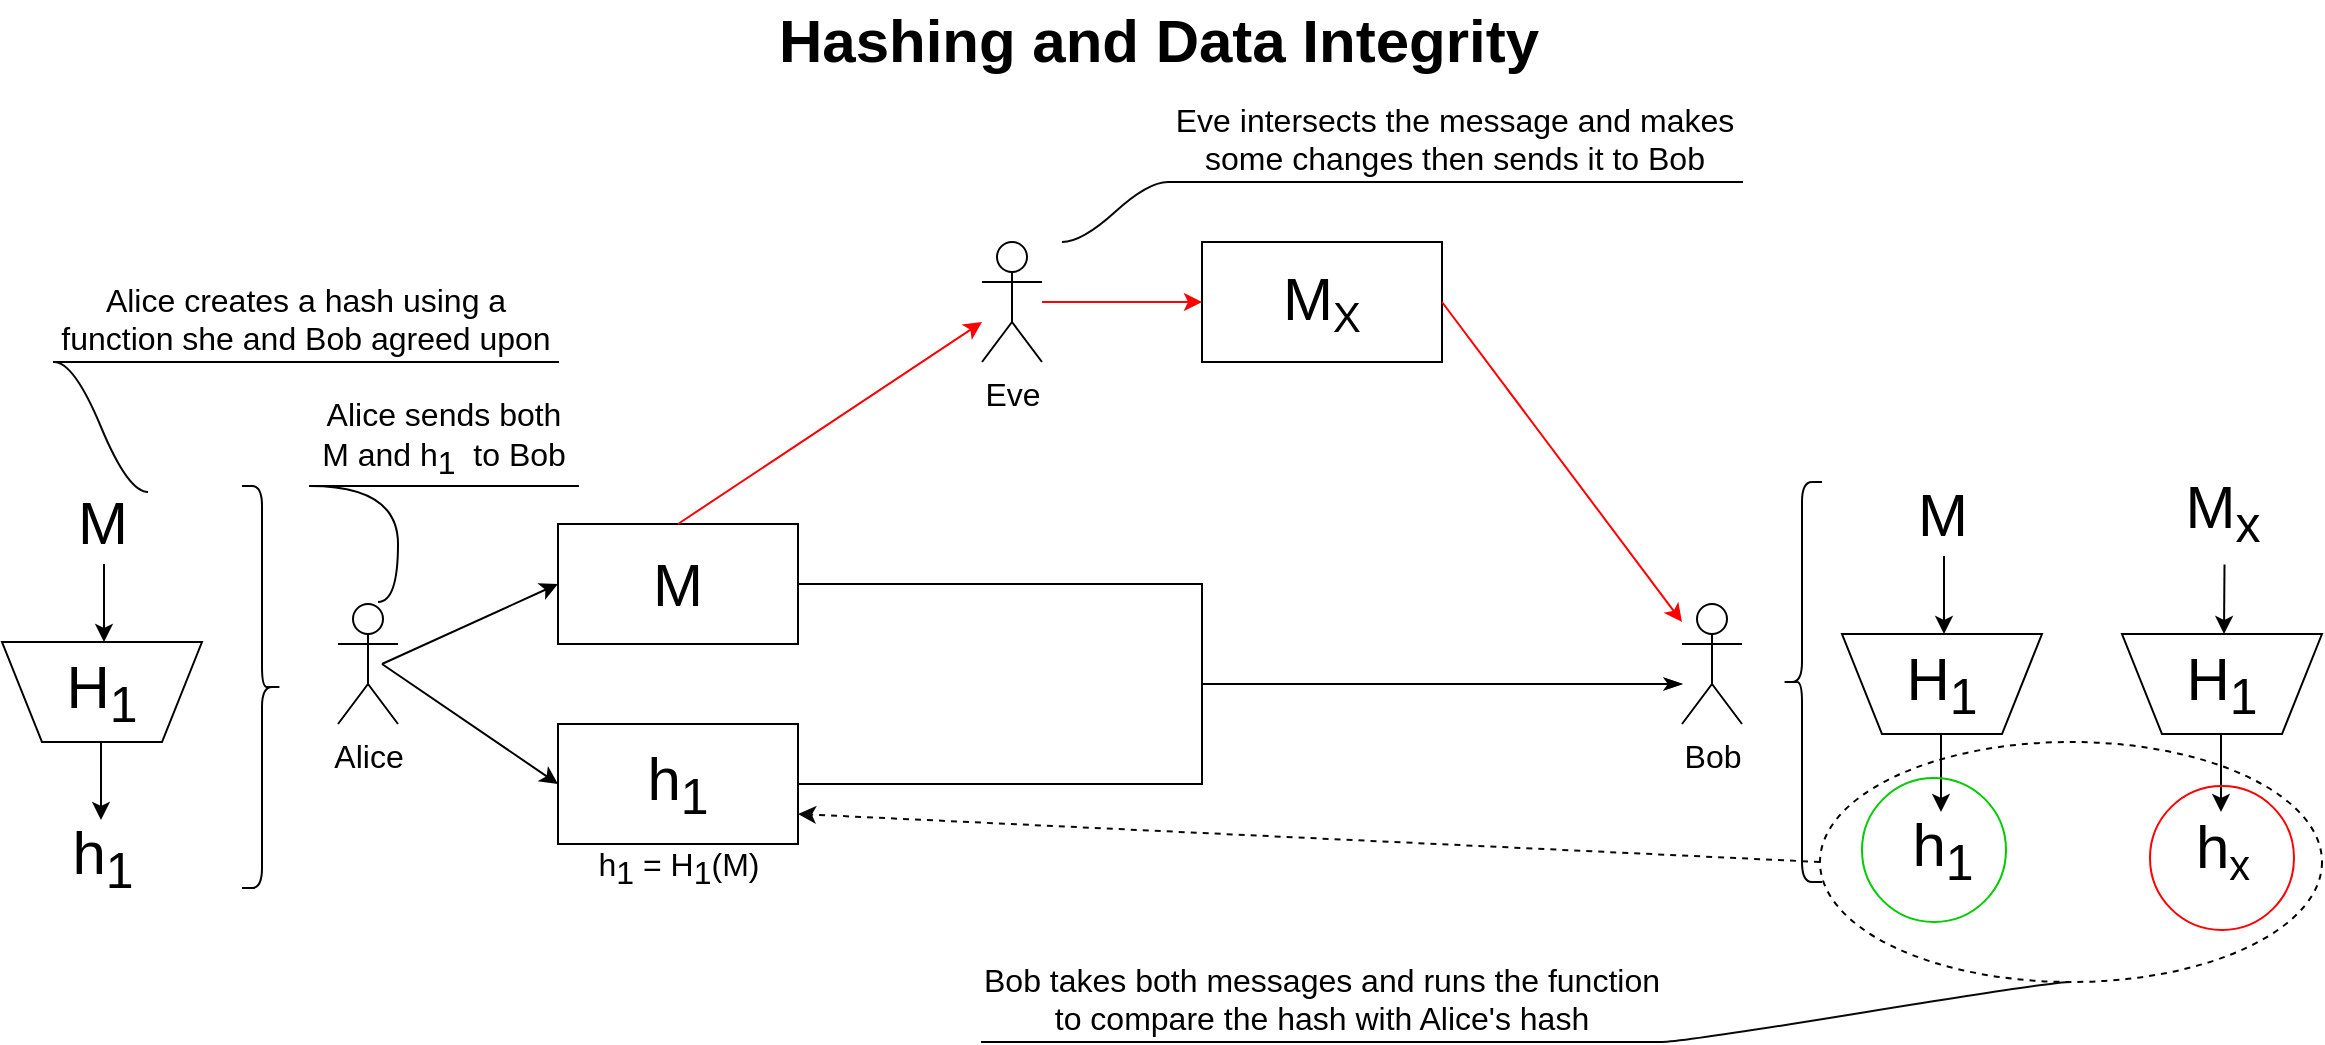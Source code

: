 <mxfile version="12.5.5" type="github">
  <diagram id="MsLEvCX_0FFOzMKQf4Fa" name="Page-1">
    <mxGraphModel dx="1422" dy="745" grid="1" gridSize="10" guides="1" tooltips="1" connect="1" arrows="1" fold="1" page="1" pageScale="1" pageWidth="1169" pageHeight="827" math="0" shadow="0">
      <root>
        <mxCell id="0"/>
        <mxCell id="1" parent="0"/>
        <mxCell id="a1XrPQ4sT1AWdOq16Cd1-1" value="Alice" style="shape=umlActor;verticalLabelPosition=bottom;labelBackgroundColor=#ffffff;verticalAlign=top;html=1;outlineConnect=0;fontSize=16;" parent="1" vertex="1">
          <mxGeometry x="168" y="321" width="30" height="60" as="geometry"/>
        </mxCell>
        <mxCell id="a1XrPQ4sT1AWdOq16Cd1-2" value="Hashing and Data Integrity" style="text;html=1;align=center;verticalAlign=middle;resizable=0;points=[];autosize=1;fontSize=30;fontStyle=1" parent="1" vertex="1">
          <mxGeometry x="378" y="19" width="400" height="40" as="geometry"/>
        </mxCell>
        <mxCell id="a1XrPQ4sT1AWdOq16Cd1-3" value="M" style="text;html=1;align=center;verticalAlign=middle;resizable=0;points=[];autosize=1;fontSize=30;" parent="1" vertex="1">
          <mxGeometry x="30" y="260" width="40" height="40" as="geometry"/>
        </mxCell>
        <mxCell id="a1XrPQ4sT1AWdOq16Cd1-4" value="H&lt;sub&gt;1&lt;/sub&gt;" style="shape=trapezoid;perimeter=trapezoidPerimeter;whiteSpace=wrap;html=1;fontSize=30;direction=west;" parent="1" vertex="1">
          <mxGeometry y="340" width="100" height="50" as="geometry"/>
        </mxCell>
        <mxCell id="a1XrPQ4sT1AWdOq16Cd1-5" value="h&lt;sub&gt;1&lt;/sub&gt;" style="text;html=1;align=center;verticalAlign=middle;resizable=0;points=[];autosize=1;fontSize=30;" parent="1" vertex="1">
          <mxGeometry x="25" y="423" width="50" height="50" as="geometry"/>
        </mxCell>
        <mxCell id="a1XrPQ4sT1AWdOq16Cd1-6" value="" style="endArrow=classic;html=1;fontSize=30;exitX=0.525;exitY=1.025;exitDx=0;exitDy=0;exitPerimeter=0;" parent="1" source="a1XrPQ4sT1AWdOq16Cd1-3" edge="1">
          <mxGeometry width="50" height="50" relative="1" as="geometry">
            <mxPoint x="8" y="540" as="sourcePoint"/>
            <mxPoint x="51" y="340" as="targetPoint"/>
          </mxGeometry>
        </mxCell>
        <mxCell id="a1XrPQ4sT1AWdOq16Cd1-8" value="" style="endArrow=classic;html=1;fontSize=30;exitX=0.525;exitY=1.025;exitDx=0;exitDy=0;exitPerimeter=0;" parent="1" edge="1">
          <mxGeometry width="50" height="50" relative="1" as="geometry">
            <mxPoint x="49.5" y="390" as="sourcePoint"/>
            <mxPoint x="49.5" y="429" as="targetPoint"/>
          </mxGeometry>
        </mxCell>
        <mxCell id="a1XrPQ4sT1AWdOq16Cd1-9" value="h&lt;sub&gt;1&lt;/sub&gt;" style="rounded=0;whiteSpace=wrap;html=1;fontSize=30;" parent="1" vertex="1">
          <mxGeometry x="278" y="381" width="120" height="60" as="geometry"/>
        </mxCell>
        <mxCell id="a1XrPQ4sT1AWdOq16Cd1-11" value="M" style="rounded=0;whiteSpace=wrap;html=1;fontSize=30;" parent="1" vertex="1">
          <mxGeometry x="278" y="281" width="120" height="60" as="geometry"/>
        </mxCell>
        <mxCell id="a1XrPQ4sT1AWdOq16Cd1-13" value="Bob" style="shape=umlActor;verticalLabelPosition=bottom;labelBackgroundColor=#ffffff;verticalAlign=top;html=1;outlineConnect=0;fontSize=16;" parent="1" vertex="1">
          <mxGeometry x="840" y="321" width="30" height="60" as="geometry"/>
        </mxCell>
        <mxCell id="a1XrPQ4sT1AWdOq16Cd1-22" value="" style="edgeStyle=orthogonalEdgeStyle;fontSize=12;html=1;endArrow=classicThin;endFill=1;rounded=0;strokeWidth=1;exitX=1;exitY=0.5;exitDx=0;exitDy=0;" parent="1" source="a1XrPQ4sT1AWdOq16Cd1-11" edge="1">
          <mxGeometry width="60" height="60" relative="1" as="geometry">
            <mxPoint x="500" y="361" as="sourcePoint"/>
            <mxPoint x="840" y="361" as="targetPoint"/>
            <Array as="points">
              <mxPoint x="600" y="311"/>
              <mxPoint x="600" y="361"/>
            </Array>
          </mxGeometry>
        </mxCell>
        <mxCell id="a1XrPQ4sT1AWdOq16Cd1-23" value="" style="edgeStyle=orthogonalEdgeStyle;fontSize=12;html=1;endArrow=classicThin;endFill=1;rounded=0;strokeWidth=1;exitX=1;exitY=0.5;exitDx=0;exitDy=0;" parent="1" source="a1XrPQ4sT1AWdOq16Cd1-9" edge="1">
          <mxGeometry width="60" height="60" relative="1" as="geometry">
            <mxPoint x="408" y="321" as="sourcePoint"/>
            <mxPoint x="840" y="361" as="targetPoint"/>
            <Array as="points">
              <mxPoint x="600" y="411"/>
              <mxPoint x="600" y="361"/>
              <mxPoint x="840" y="361"/>
            </Array>
          </mxGeometry>
        </mxCell>
        <mxCell id="0Is_LELMPdNeTCZzs-sJ-1" value="" style="endArrow=classic;html=1;entryX=0;entryY=0.5;entryDx=0;entryDy=0;" edge="1" parent="1" target="a1XrPQ4sT1AWdOq16Cd1-11">
          <mxGeometry width="50" height="50" relative="1" as="geometry">
            <mxPoint x="190" y="351" as="sourcePoint"/>
            <mxPoint x="60" y="531" as="targetPoint"/>
          </mxGeometry>
        </mxCell>
        <mxCell id="0Is_LELMPdNeTCZzs-sJ-2" value="" style="endArrow=classic;html=1;entryX=0;entryY=0.5;entryDx=0;entryDy=0;" edge="1" parent="1" target="a1XrPQ4sT1AWdOq16Cd1-9">
          <mxGeometry width="50" height="50" relative="1" as="geometry">
            <mxPoint x="190" y="351" as="sourcePoint"/>
            <mxPoint x="288" y="321" as="targetPoint"/>
          </mxGeometry>
        </mxCell>
        <mxCell id="0Is_LELMPdNeTCZzs-sJ-3" value="" style="shape=curlyBracket;whiteSpace=wrap;html=1;rounded=1;rotation=-180;" vertex="1" parent="1">
          <mxGeometry x="120" y="262" width="20" height="201" as="geometry"/>
        </mxCell>
        <mxCell id="0Is_LELMPdNeTCZzs-sJ-4" value="Alice sends both M and h&lt;sub style=&quot;font-size: 16px;&quot;&gt;1&amp;nbsp; &lt;/sub&gt;to Bob" style="whiteSpace=wrap;html=1;shape=partialRectangle;top=0;left=0;bottom=1;right=0;points=[[0,1],[1,1]];strokeColor=#000000;fillColor=none;align=center;verticalAlign=bottom;routingCenterY=0.5;snapToPoint=1;container=1;recursiveResize=0;autosize=1;treeFolding=1;treeMoving=1;fontSize=16;" vertex="1" parent="1">
          <mxGeometry x="154" y="232" width="134" height="30" as="geometry"/>
        </mxCell>
        <mxCell id="0Is_LELMPdNeTCZzs-sJ-5" value="" style="edgeStyle=entityRelationEdgeStyle;startArrow=none;endArrow=none;segment=10;curved=1;entryX=0;entryY=1;entryDx=0;entryDy=0;" edge="1" target="0Is_LELMPdNeTCZzs-sJ-4" parent="1">
          <mxGeometry relative="1" as="geometry">
            <mxPoint x="188" y="320" as="sourcePoint"/>
          </mxGeometry>
        </mxCell>
        <mxCell id="0Is_LELMPdNeTCZzs-sJ-6" value="Eve" style="shape=umlActor;verticalLabelPosition=bottom;labelBackgroundColor=#ffffff;verticalAlign=top;html=1;outlineConnect=0;fontSize=16;" vertex="1" parent="1">
          <mxGeometry x="490" y="140" width="30" height="60" as="geometry"/>
        </mxCell>
        <mxCell id="0Is_LELMPdNeTCZzs-sJ-7" value="" style="endArrow=classic;html=1;exitX=0.5;exitY=0;exitDx=0;exitDy=0;strokeColor=#FF0000;" edge="1" parent="1" source="a1XrPQ4sT1AWdOq16Cd1-11">
          <mxGeometry width="50" height="50" relative="1" as="geometry">
            <mxPoint x="10" y="540" as="sourcePoint"/>
            <mxPoint x="490" y="180" as="targetPoint"/>
          </mxGeometry>
        </mxCell>
        <mxCell id="0Is_LELMPdNeTCZzs-sJ-8" value="&lt;font style=&quot;font-size: 30px&quot;&gt;M&lt;/font&gt;&lt;font style=&quot;font-size: 25px&quot;&gt;&lt;sub&gt;X&lt;/sub&gt;&lt;/font&gt;" style="rounded=0;whiteSpace=wrap;html=1;" vertex="1" parent="1">
          <mxGeometry x="600" y="140" width="120" height="60" as="geometry"/>
        </mxCell>
        <mxCell id="0Is_LELMPdNeTCZzs-sJ-9" value="" style="endArrow=classic;html=1;strokeColor=#FF0000;entryX=0;entryY=0.5;entryDx=0;entryDy=0;" edge="1" parent="1" target="0Is_LELMPdNeTCZzs-sJ-8">
          <mxGeometry width="50" height="50" relative="1" as="geometry">
            <mxPoint x="520" y="170" as="sourcePoint"/>
            <mxPoint x="60" y="490" as="targetPoint"/>
          </mxGeometry>
        </mxCell>
        <mxCell id="0Is_LELMPdNeTCZzs-sJ-10" value="" style="endArrow=classic;html=1;strokeColor=#FF0000;exitX=1;exitY=0.5;exitDx=0;exitDy=0;" edge="1" parent="1" source="0Is_LELMPdNeTCZzs-sJ-8">
          <mxGeometry width="50" height="50" relative="1" as="geometry">
            <mxPoint x="10" y="540" as="sourcePoint"/>
            <mxPoint x="840" y="330" as="targetPoint"/>
          </mxGeometry>
        </mxCell>
        <mxCell id="0Is_LELMPdNeTCZzs-sJ-11" value="Eve intersects the message and makes some changes then sends it to Bob" style="whiteSpace=wrap;html=1;shape=partialRectangle;top=0;left=0;bottom=1;right=0;points=[[0,1],[1,1]];strokeColor=#000000;fillColor=none;align=center;verticalAlign=bottom;routingCenterY=0.5;snapToPoint=1;container=1;recursiveResize=0;autosize=1;treeFolding=1;treeMoving=1;fontSize=16;" vertex="1" parent="1">
          <mxGeometry x="583" y="90" width="287" height="20" as="geometry"/>
        </mxCell>
        <mxCell id="0Is_LELMPdNeTCZzs-sJ-12" value="" style="edgeStyle=entityRelationEdgeStyle;startArrow=none;endArrow=none;segment=10;curved=1;strokeColor=#080808;entryX=0;entryY=1;entryDx=0;entryDy=0;" edge="1" target="0Is_LELMPdNeTCZzs-sJ-11" parent="1">
          <mxGeometry relative="1" as="geometry">
            <mxPoint x="530" y="140" as="sourcePoint"/>
          </mxGeometry>
        </mxCell>
        <mxCell id="0Is_LELMPdNeTCZzs-sJ-13" value="M" style="text;html=1;align=center;verticalAlign=middle;resizable=0;points=[];autosize=1;fontSize=30;" vertex="1" parent="1">
          <mxGeometry x="950" y="256" width="40" height="40" as="geometry"/>
        </mxCell>
        <mxCell id="0Is_LELMPdNeTCZzs-sJ-14" value="H&lt;sub&gt;1&lt;/sub&gt;" style="shape=trapezoid;perimeter=trapezoidPerimeter;whiteSpace=wrap;html=1;fontSize=30;direction=west;" vertex="1" parent="1">
          <mxGeometry x="920" y="336" width="100" height="50" as="geometry"/>
        </mxCell>
        <mxCell id="0Is_LELMPdNeTCZzs-sJ-15" value="h&lt;sub&gt;1&lt;/sub&gt;" style="text;html=1;align=center;verticalAlign=middle;resizable=0;points=[];autosize=1;fontSize=30;" vertex="1" parent="1">
          <mxGeometry x="945" y="419" width="50" height="50" as="geometry"/>
        </mxCell>
        <mxCell id="0Is_LELMPdNeTCZzs-sJ-16" value="" style="endArrow=classic;html=1;fontSize=30;exitX=0.525;exitY=1.025;exitDx=0;exitDy=0;exitPerimeter=0;" edge="1" parent="1" source="0Is_LELMPdNeTCZzs-sJ-13">
          <mxGeometry width="50" height="50" relative="1" as="geometry">
            <mxPoint x="928" y="536" as="sourcePoint"/>
            <mxPoint x="971" y="336" as="targetPoint"/>
          </mxGeometry>
        </mxCell>
        <mxCell id="0Is_LELMPdNeTCZzs-sJ-17" value="" style="endArrow=classic;html=1;fontSize=30;exitX=0.525;exitY=1.025;exitDx=0;exitDy=0;exitPerimeter=0;" edge="1" parent="1">
          <mxGeometry width="50" height="50" relative="1" as="geometry">
            <mxPoint x="969.5" y="386" as="sourcePoint"/>
            <mxPoint x="969.5" y="425" as="targetPoint"/>
          </mxGeometry>
        </mxCell>
        <mxCell id="0Is_LELMPdNeTCZzs-sJ-24" value="M&lt;sub&gt;x&lt;/sub&gt;" style="text;html=1;align=center;verticalAlign=middle;resizable=0;points=[];autosize=1;fontSize=30;" vertex="1" parent="1">
          <mxGeometry x="1085" y="250" width="50" height="50" as="geometry"/>
        </mxCell>
        <mxCell id="0Is_LELMPdNeTCZzs-sJ-25" value="H&lt;sub&gt;1&lt;/sub&gt;" style="shape=trapezoid;perimeter=trapezoidPerimeter;whiteSpace=wrap;html=1;fontSize=30;direction=west;" vertex="1" parent="1">
          <mxGeometry x="1060" y="336" width="100" height="50" as="geometry"/>
        </mxCell>
        <mxCell id="0Is_LELMPdNeTCZzs-sJ-26" value="h&lt;span style=&quot;font-size: 25px&quot;&gt;&lt;sub&gt;x&lt;/sub&gt;&lt;/span&gt;" style="text;html=1;align=center;verticalAlign=middle;resizable=0;points=[];autosize=1;fontSize=30;" vertex="1" parent="1">
          <mxGeometry x="1090" y="419" width="40" height="50" as="geometry"/>
        </mxCell>
        <mxCell id="0Is_LELMPdNeTCZzs-sJ-27" value="" style="endArrow=classic;html=1;fontSize=30;exitX=0.525;exitY=1.025;exitDx=0;exitDy=0;exitPerimeter=0;" edge="1" parent="1" source="0Is_LELMPdNeTCZzs-sJ-24">
          <mxGeometry width="50" height="50" relative="1" as="geometry">
            <mxPoint x="1068" y="536" as="sourcePoint"/>
            <mxPoint x="1111" y="336" as="targetPoint"/>
          </mxGeometry>
        </mxCell>
        <mxCell id="0Is_LELMPdNeTCZzs-sJ-28" value="" style="endArrow=classic;html=1;fontSize=30;exitX=0.525;exitY=1.025;exitDx=0;exitDy=0;exitPerimeter=0;" edge="1" parent="1">
          <mxGeometry width="50" height="50" relative="1" as="geometry">
            <mxPoint x="1109.5" y="386" as="sourcePoint"/>
            <mxPoint x="1109.5" y="425" as="targetPoint"/>
          </mxGeometry>
        </mxCell>
        <mxCell id="0Is_LELMPdNeTCZzs-sJ-29" value="" style="shape=curlyBracket;whiteSpace=wrap;html=1;rounded=1;rotation=0;" vertex="1" parent="1">
          <mxGeometry x="890" y="260" width="20" height="200" as="geometry"/>
        </mxCell>
        <mxCell id="0Is_LELMPdNeTCZzs-sJ-30" value="" style="ellipse;whiteSpace=wrap;html=1;fillColor=none;dashed=1;" vertex="1" parent="1">
          <mxGeometry x="909" y="390" width="251" height="120" as="geometry"/>
        </mxCell>
        <mxCell id="0Is_LELMPdNeTCZzs-sJ-31" value="" style="endArrow=classic;html=1;strokeColor=#080808;entryX=1;entryY=0.75;entryDx=0;entryDy=0;exitX=0;exitY=0.5;exitDx=0;exitDy=0;dashed=1;" edge="1" parent="1" source="0Is_LELMPdNeTCZzs-sJ-30" target="a1XrPQ4sT1AWdOq16Cd1-9">
          <mxGeometry width="50" height="50" relative="1" as="geometry">
            <mxPoint x="10" y="570" as="sourcePoint"/>
            <mxPoint x="60" y="520" as="targetPoint"/>
          </mxGeometry>
        </mxCell>
        <mxCell id="0Is_LELMPdNeTCZzs-sJ-32" value="Alice creates a hash using a function she and Bob agreed upon" style="whiteSpace=wrap;html=1;shape=partialRectangle;top=0;left=0;bottom=1;right=0;points=[[0,1],[1,1]];strokeColor=#000000;fillColor=none;align=center;verticalAlign=bottom;routingCenterY=0.5;snapToPoint=1;container=1;recursiveResize=0;autosize=1;treeFolding=1;treeMoving=1;fontSize=16;" vertex="1" parent="1">
          <mxGeometry x="26" y="180" width="252" height="20" as="geometry"/>
        </mxCell>
        <mxCell id="0Is_LELMPdNeTCZzs-sJ-33" value="" style="edgeStyle=entityRelationEdgeStyle;startArrow=none;endArrow=none;segment=10;curved=1;strokeColor=#080808;exitX=1.075;exitY=0.125;exitDx=0;exitDy=0;entryX=0;entryY=1;entryDx=0;entryDy=0;exitPerimeter=0;" edge="1" target="0Is_LELMPdNeTCZzs-sJ-32" parent="1" source="a1XrPQ4sT1AWdOq16Cd1-3">
          <mxGeometry relative="1" as="geometry">
            <mxPoint x="-30" y="560" as="sourcePoint"/>
          </mxGeometry>
        </mxCell>
        <mxCell id="0Is_LELMPdNeTCZzs-sJ-34" value="h&lt;sub style=&quot;font-size: 16px;&quot;&gt;1 &lt;/sub&gt;= H&lt;sub style=&quot;font-size: 16px;&quot;&gt;1&lt;/sub&gt;(M)" style="text;html=1;align=center;verticalAlign=middle;resizable=0;points=[];autosize=1;fontSize=16;" vertex="1" parent="1">
          <mxGeometry x="288" y="438" width="100" height="30" as="geometry"/>
        </mxCell>
        <mxCell id="0Is_LELMPdNeTCZzs-sJ-36" value="Bob takes both messages and runs the function to compare the hash with Alice&#39;s hash" style="whiteSpace=wrap;html=1;shape=partialRectangle;top=0;left=0;bottom=1;right=0;points=[[0,1],[1,1]];strokeColor=#000000;fillColor=none;align=center;verticalAlign=bottom;routingCenterY=0.5;snapToPoint=1;container=1;recursiveResize=0;autosize=1;treeFolding=1;treeMoving=1;fontSize=16;" vertex="1" parent="1">
          <mxGeometry x="490" y="520" width="340" height="20" as="geometry"/>
        </mxCell>
        <mxCell id="0Is_LELMPdNeTCZzs-sJ-37" value="" style="edgeStyle=entityRelationEdgeStyle;startArrow=none;endArrow=none;segment=10;curved=1;strokeColor=#080808;fontSize=16;exitX=0.5;exitY=1;exitDx=0;exitDy=0;" edge="1" target="0Is_LELMPdNeTCZzs-sJ-36" parent="1" source="0Is_LELMPdNeTCZzs-sJ-30">
          <mxGeometry relative="1" as="geometry">
            <mxPoint x="-30" y="560" as="sourcePoint"/>
          </mxGeometry>
        </mxCell>
        <mxCell id="0Is_LELMPdNeTCZzs-sJ-45" value="" style="ellipse;whiteSpace=wrap;html=1;aspect=fixed;fillColor=none;fontSize=16;strokeColor=#00CC00;" vertex="1" parent="1">
          <mxGeometry x="930" y="408" width="72" height="72" as="geometry"/>
        </mxCell>
        <mxCell id="0Is_LELMPdNeTCZzs-sJ-46" value="" style="ellipse;whiteSpace=wrap;html=1;aspect=fixed;fillColor=none;fontSize=16;strokeColor=#FF0000;" vertex="1" parent="1">
          <mxGeometry x="1074" y="412" width="72" height="72" as="geometry"/>
        </mxCell>
      </root>
    </mxGraphModel>
  </diagram>
</mxfile>
